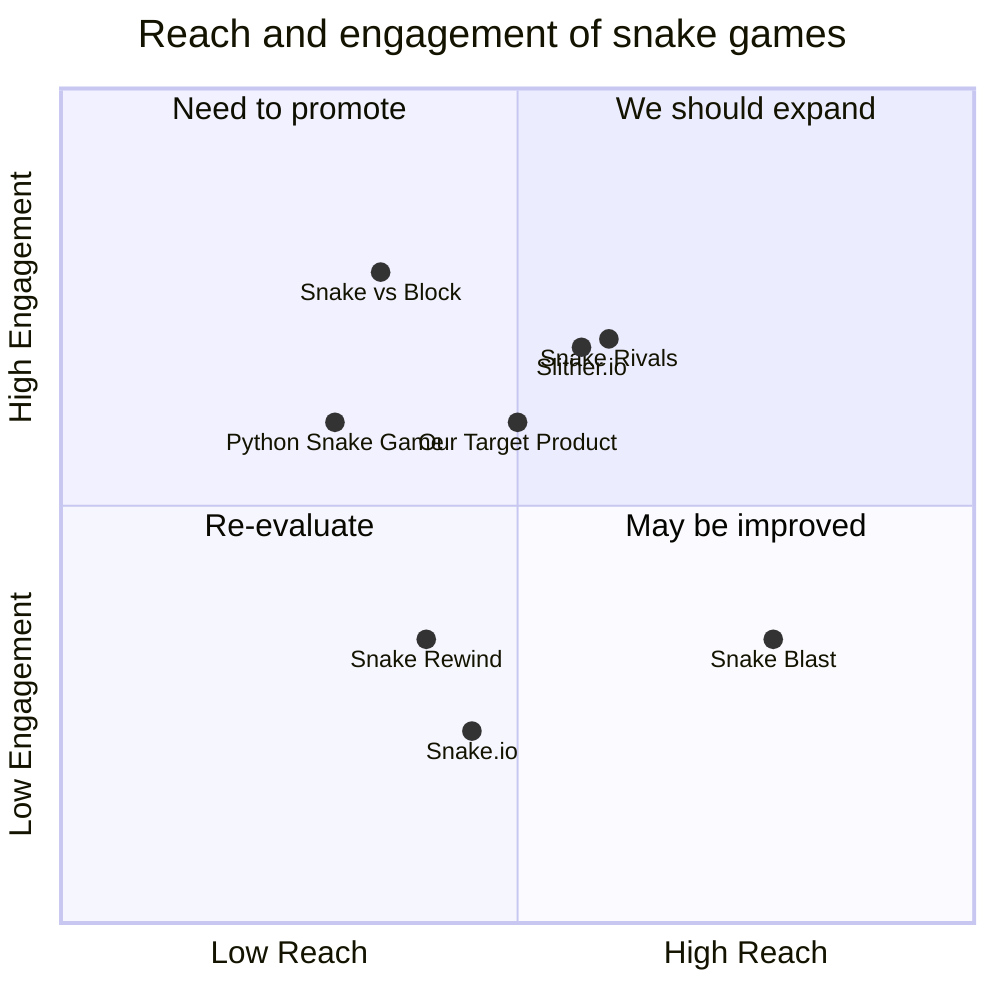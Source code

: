 quadrantChart
    title Reach and engagement of snake games
    x-axis Low Reach --> High Reach
    y-axis Low Engagement --> High Engagement
    quadrant-1 We should expand
    quadrant-2 Need to promote
    quadrant-3 Re-evaluate
    quadrant-4 May be improved
    "Python Snake Game": [0.3, 0.6]
    "Snake.io": [0.45, 0.23]
    "Slither.io": [0.57, 0.69]
    "Snake Blast": [0.78, 0.34]
    "Snake Rewind": [0.40, 0.34]
    "Snake vs Block": [0.35, 0.78]
    "Snake Rivals": [0.6, 0.7]
    "Our Target Product": [0.5, 0.6]
